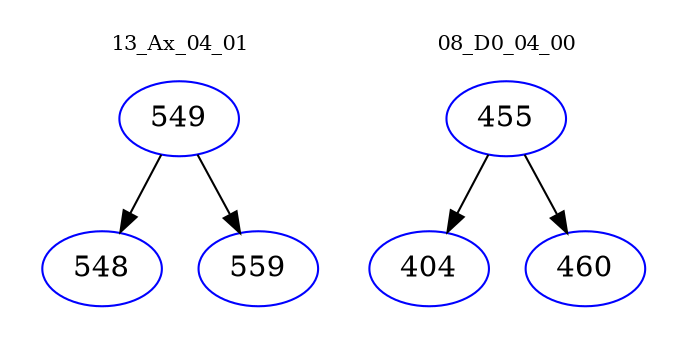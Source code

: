 digraph{
subgraph cluster_0 {
color = white
label = "13_Ax_04_01";
fontsize=10;
T0_549 [label="549", color="blue"]
T0_549 -> T0_548 [color="black"]
T0_548 [label="548", color="blue"]
T0_549 -> T0_559 [color="black"]
T0_559 [label="559", color="blue"]
}
subgraph cluster_1 {
color = white
label = "08_D0_04_00";
fontsize=10;
T1_455 [label="455", color="blue"]
T1_455 -> T1_404 [color="black"]
T1_404 [label="404", color="blue"]
T1_455 -> T1_460 [color="black"]
T1_460 [label="460", color="blue"]
}
}
